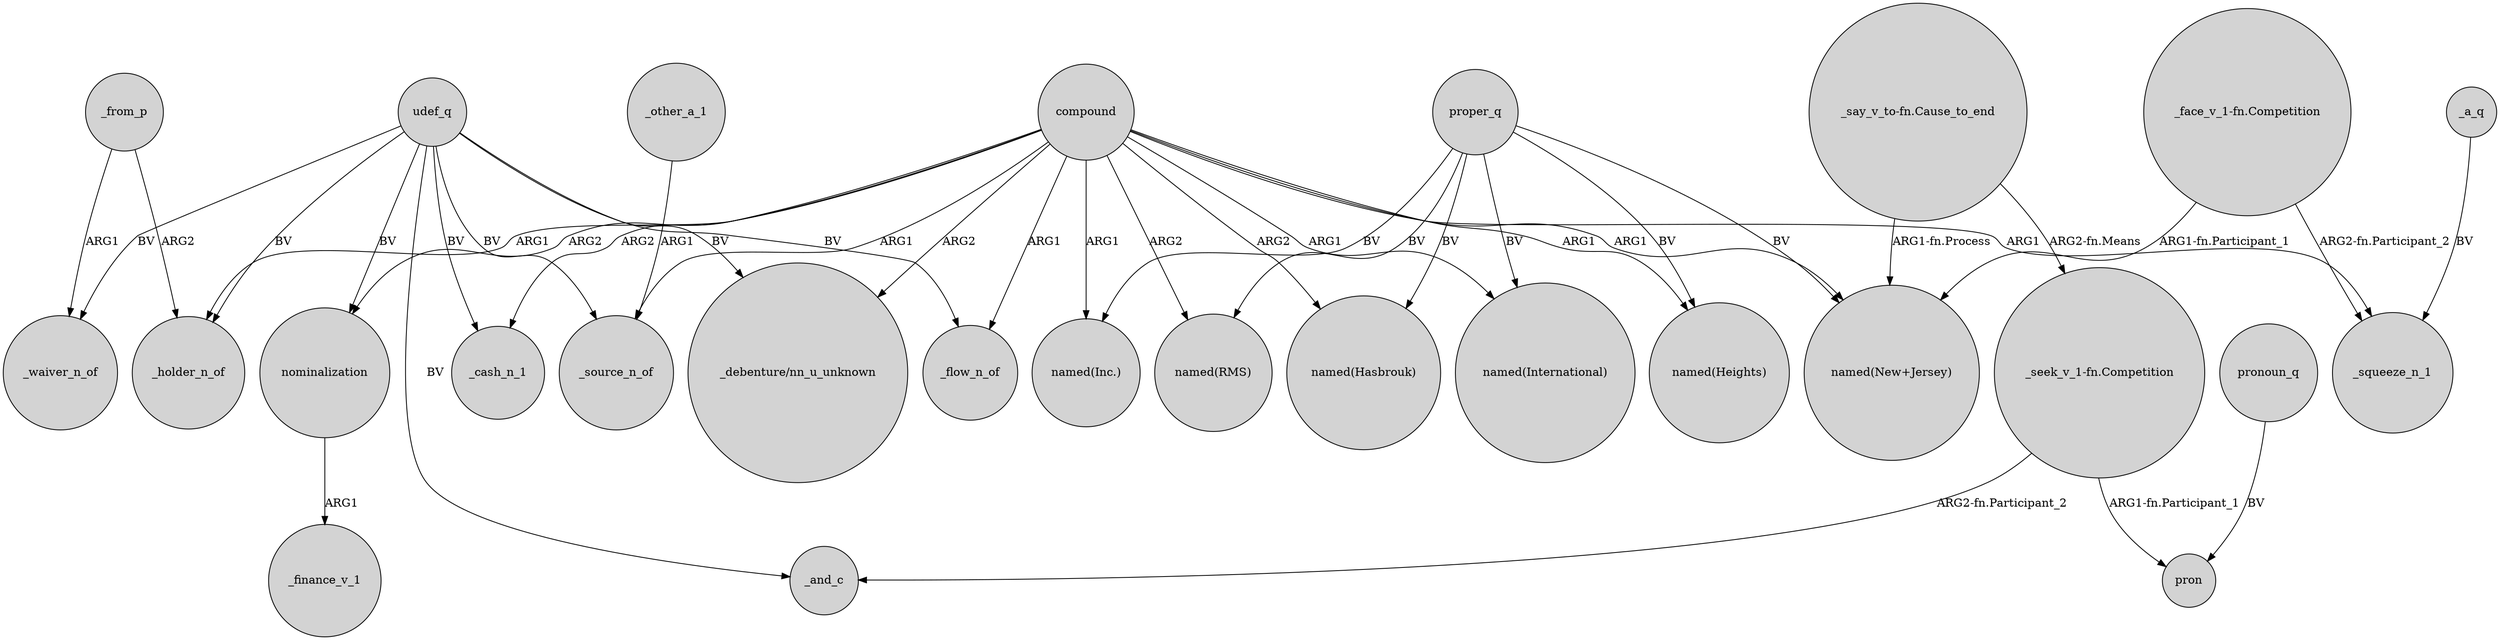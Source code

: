 digraph {
	node [shape=circle style=filled]
	compound -> _holder_n_of [label=ARG1]
	proper_q -> "named(New+Jersey)" [label=BV]
	udef_q -> _cash_n_1 [label=BV]
	_from_p -> _waiver_n_of [label=ARG1]
	_other_a_1 -> _source_n_of [label=ARG1]
	"_seek_v_1-fn.Competition" -> _and_c [label="ARG2-fn.Participant_2"]
	nominalization -> _finance_v_1 [label=ARG1]
	compound -> _cash_n_1 [label=ARG2]
	compound -> "named(New+Jersey)" [label=ARG1]
	proper_q -> "named(Hasbrouk)" [label=BV]
	compound -> "named(Hasbrouk)" [label=ARG2]
	udef_q -> nominalization [label=BV]
	udef_q -> _source_n_of [label=BV]
	compound -> "named(International)" [label=ARG1]
	_a_q -> _squeeze_n_1 [label=BV]
	udef_q -> _and_c [label=BV]
	proper_q -> "named(Inc.)" [label=BV]
	compound -> nominalization [label=ARG2]
	pronoun_q -> pron [label=BV]
	_from_p -> _holder_n_of [label=ARG2]
	"_seek_v_1-fn.Competition" -> pron [label="ARG1-fn.Participant_1"]
	udef_q -> _waiver_n_of [label=BV]
	udef_q -> _holder_n_of [label=BV]
	compound -> _source_n_of [label=ARG1]
	compound -> _flow_n_of [label=ARG1]
	proper_q -> "named(International)" [label=BV]
	compound -> "_debenture/nn_u_unknown" [label=ARG2]
	compound -> "named(RMS)" [label=ARG2]
	udef_q -> _flow_n_of [label=BV]
	udef_q -> "_debenture/nn_u_unknown" [label=BV]
	proper_q -> "named(Heights)" [label=BV]
	"_face_v_1-fn.Competition" -> _squeeze_n_1 [label="ARG2-fn.Participant_2"]
	compound -> "named(Heights)" [label=ARG1]
	"_say_v_to-fn.Cause_to_end" -> "_seek_v_1-fn.Competition" [label="ARG2-fn.Means"]
	"_say_v_to-fn.Cause_to_end" -> "named(New+Jersey)" [label="ARG1-fn.Process"]
	proper_q -> "named(RMS)" [label=BV]
	compound -> "named(Inc.)" [label=ARG1]
	compound -> _squeeze_n_1 [label=ARG1]
	"_face_v_1-fn.Competition" -> "named(New+Jersey)" [label="ARG1-fn.Participant_1"]
}
